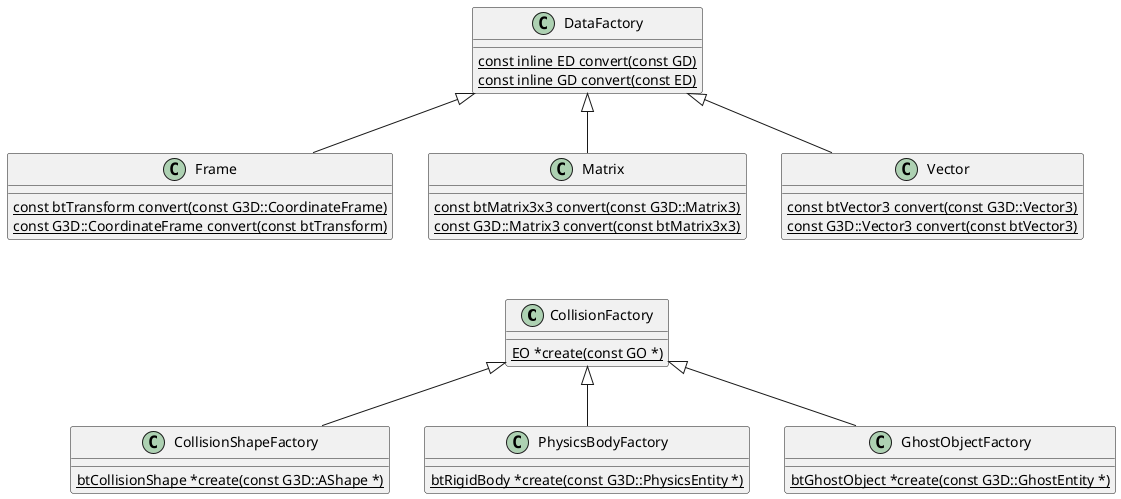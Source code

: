 @startuml

class CollisionFactory {
    {static} EO *create(const GO *)
}

class CollisionShapeFactory {
    {static} btCollisionShape *create(const G3D::AShape *)
}

class PhysicsBodyFactory {
    {static} btRigidBody *create(const G3D::PhysicsEntity *)
}

class GhostObjectFactory {
    {static} btGhostObject *create(const G3D::GhostEntity *)
}

class DataFactory {
    {static} const inline ED convert(const GD)
    {static} const inline GD convert(const ED)
}

class Frame {
    {static} const btTransform convert(const G3D::CoordinateFrame)
    {static} const G3D::CoordinateFrame convert(const btTransform)
}

class Matrix  {
    {static} const btMatrix3x3 convert(const G3D::Matrix3)
    {static} const G3D::Matrix3 convert(const btMatrix3x3)
}

class Vector {
    {static} const btVector3 convert(const G3D::Vector3)
    {static} const G3D::Vector3 convert(const btVector3)
}

CollisionFactory <|-- CollisionShapeFactory
CollisionFactory <|-- PhysicsBodyFactory
CollisionFactory <|-- GhostObjectFactory

DataFactory <|-- Frame
DataFactory <|-- Matrix
DataFactory <|-- Vector

Matrix -down[hidden]- CollisionFactory
      
@enduml
